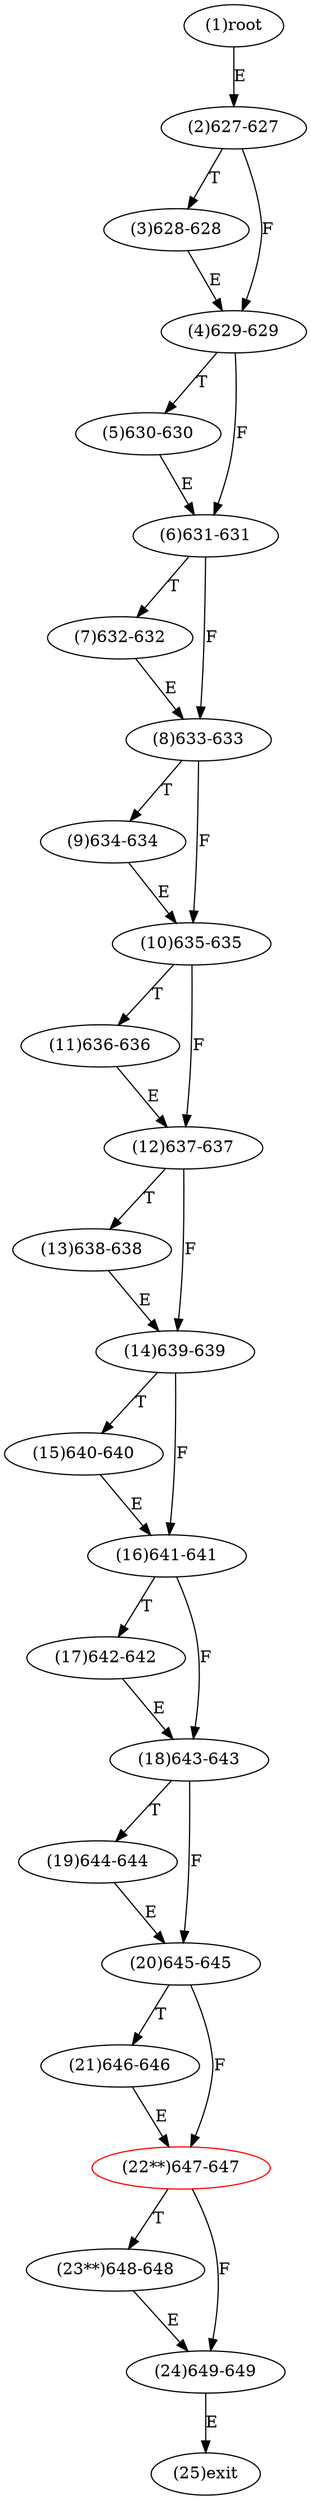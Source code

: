 digraph "" { 
1[ label="(1)root"];
2[ label="(2)627-627"];
3[ label="(3)628-628"];
4[ label="(4)629-629"];
5[ label="(5)630-630"];
6[ label="(6)631-631"];
7[ label="(7)632-632"];
8[ label="(8)633-633"];
9[ label="(9)634-634"];
10[ label="(10)635-635"];
11[ label="(11)636-636"];
12[ label="(12)637-637"];
13[ label="(13)638-638"];
14[ label="(14)639-639"];
15[ label="(15)640-640"];
17[ label="(17)642-642"];
16[ label="(16)641-641"];
19[ label="(19)644-644"];
18[ label="(18)643-643"];
21[ label="(21)646-646"];
20[ label="(20)645-645"];
23[ label="(23**)648-648"];
22[ label="(22**)647-647",color=red];
25[ label="(25)exit"];
24[ label="(24)649-649"];
1->2[ label="E"];
2->4[ label="F"];
2->3[ label="T"];
3->4[ label="E"];
4->6[ label="F"];
4->5[ label="T"];
5->6[ label="E"];
6->8[ label="F"];
6->7[ label="T"];
7->8[ label="E"];
8->10[ label="F"];
8->9[ label="T"];
9->10[ label="E"];
10->12[ label="F"];
10->11[ label="T"];
11->12[ label="E"];
12->14[ label="F"];
12->13[ label="T"];
13->14[ label="E"];
14->16[ label="F"];
14->15[ label="T"];
15->16[ label="E"];
16->18[ label="F"];
16->17[ label="T"];
17->18[ label="E"];
18->20[ label="F"];
18->19[ label="T"];
19->20[ label="E"];
20->22[ label="F"];
20->21[ label="T"];
21->22[ label="E"];
22->24[ label="F"];
22->23[ label="T"];
23->24[ label="E"];
24->25[ label="E"];
}